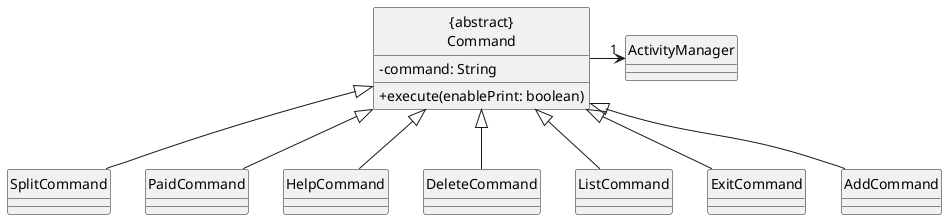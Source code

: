 @startuml
skinparam classAttributeIconSize 0
hide circle

class "{abstract}\nCommand" {
    -command: String
    +execute(enablePrint: boolean)
}

class ActivityManager {

}

"{abstract}\nCommand" -> "1" ActivityManager

together {
    class AddCommand
    class ExitCommand
    class ListCommand
    class DeleteCommand
    class HelpCommand
    class PaidCommand
    class SplitCommand
}

AddCommand -up-|> "{abstract}\nCommand"
ExitCommand-up-|> "{abstract}\nCommand"
ListCommand -up-|> "{abstract}\nCommand"
DeleteCommand -up-|> "{abstract}\nCommand"
HelpCommand -up-|> "{abstract}\nCommand"
PaidCommand -up-|> "{abstract}\nCommand"
SplitCommand -up-|> "{abstract}\nCommand"

@enduml